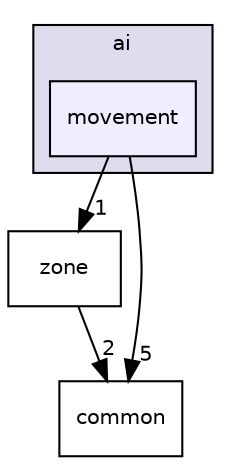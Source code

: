 digraph "/home/mgerhardy/dev/simpleai/src/ai/movement" {
  compound=true
  node [ fontsize="10", fontname="Helvetica"];
  edge [ labelfontsize="10", labelfontname="Helvetica"];
  subgraph clusterdir_128a93aeeff33a8423f079f46929dbb3 {
    graph [ bgcolor="#ddddee", pencolor="black", label="ai" fontname="Helvetica", fontsize="10", URL="dir_128a93aeeff33a8423f079f46929dbb3.html"]
  dir_ddcec71f3eb0959ea8514fe18d5badbf [shape=box, label="movement", style="filled", fillcolor="#eeeeff", pencolor="black", URL="dir_ddcec71f3eb0959ea8514fe18d5badbf.html"];
  }
  dir_17303d77940fd33d75c32f582a716539 [shape=box label="zone" URL="dir_17303d77940fd33d75c32f582a716539.html"];
  dir_4c8624fe756ae3c7de80e838bac4bfdf [shape=box label="common" URL="dir_4c8624fe756ae3c7de80e838bac4bfdf.html"];
  dir_17303d77940fd33d75c32f582a716539->dir_4c8624fe756ae3c7de80e838bac4bfdf [headlabel="2", labeldistance=1.5 headhref="dir_000013_000003.html"];
  dir_ddcec71f3eb0959ea8514fe18d5badbf->dir_17303d77940fd33d75c32f582a716539 [headlabel="1", labeldistance=1.5 headhref="dir_000007_000013.html"];
  dir_ddcec71f3eb0959ea8514fe18d5badbf->dir_4c8624fe756ae3c7de80e838bac4bfdf [headlabel="5", labeldistance=1.5 headhref="dir_000007_000003.html"];
}
